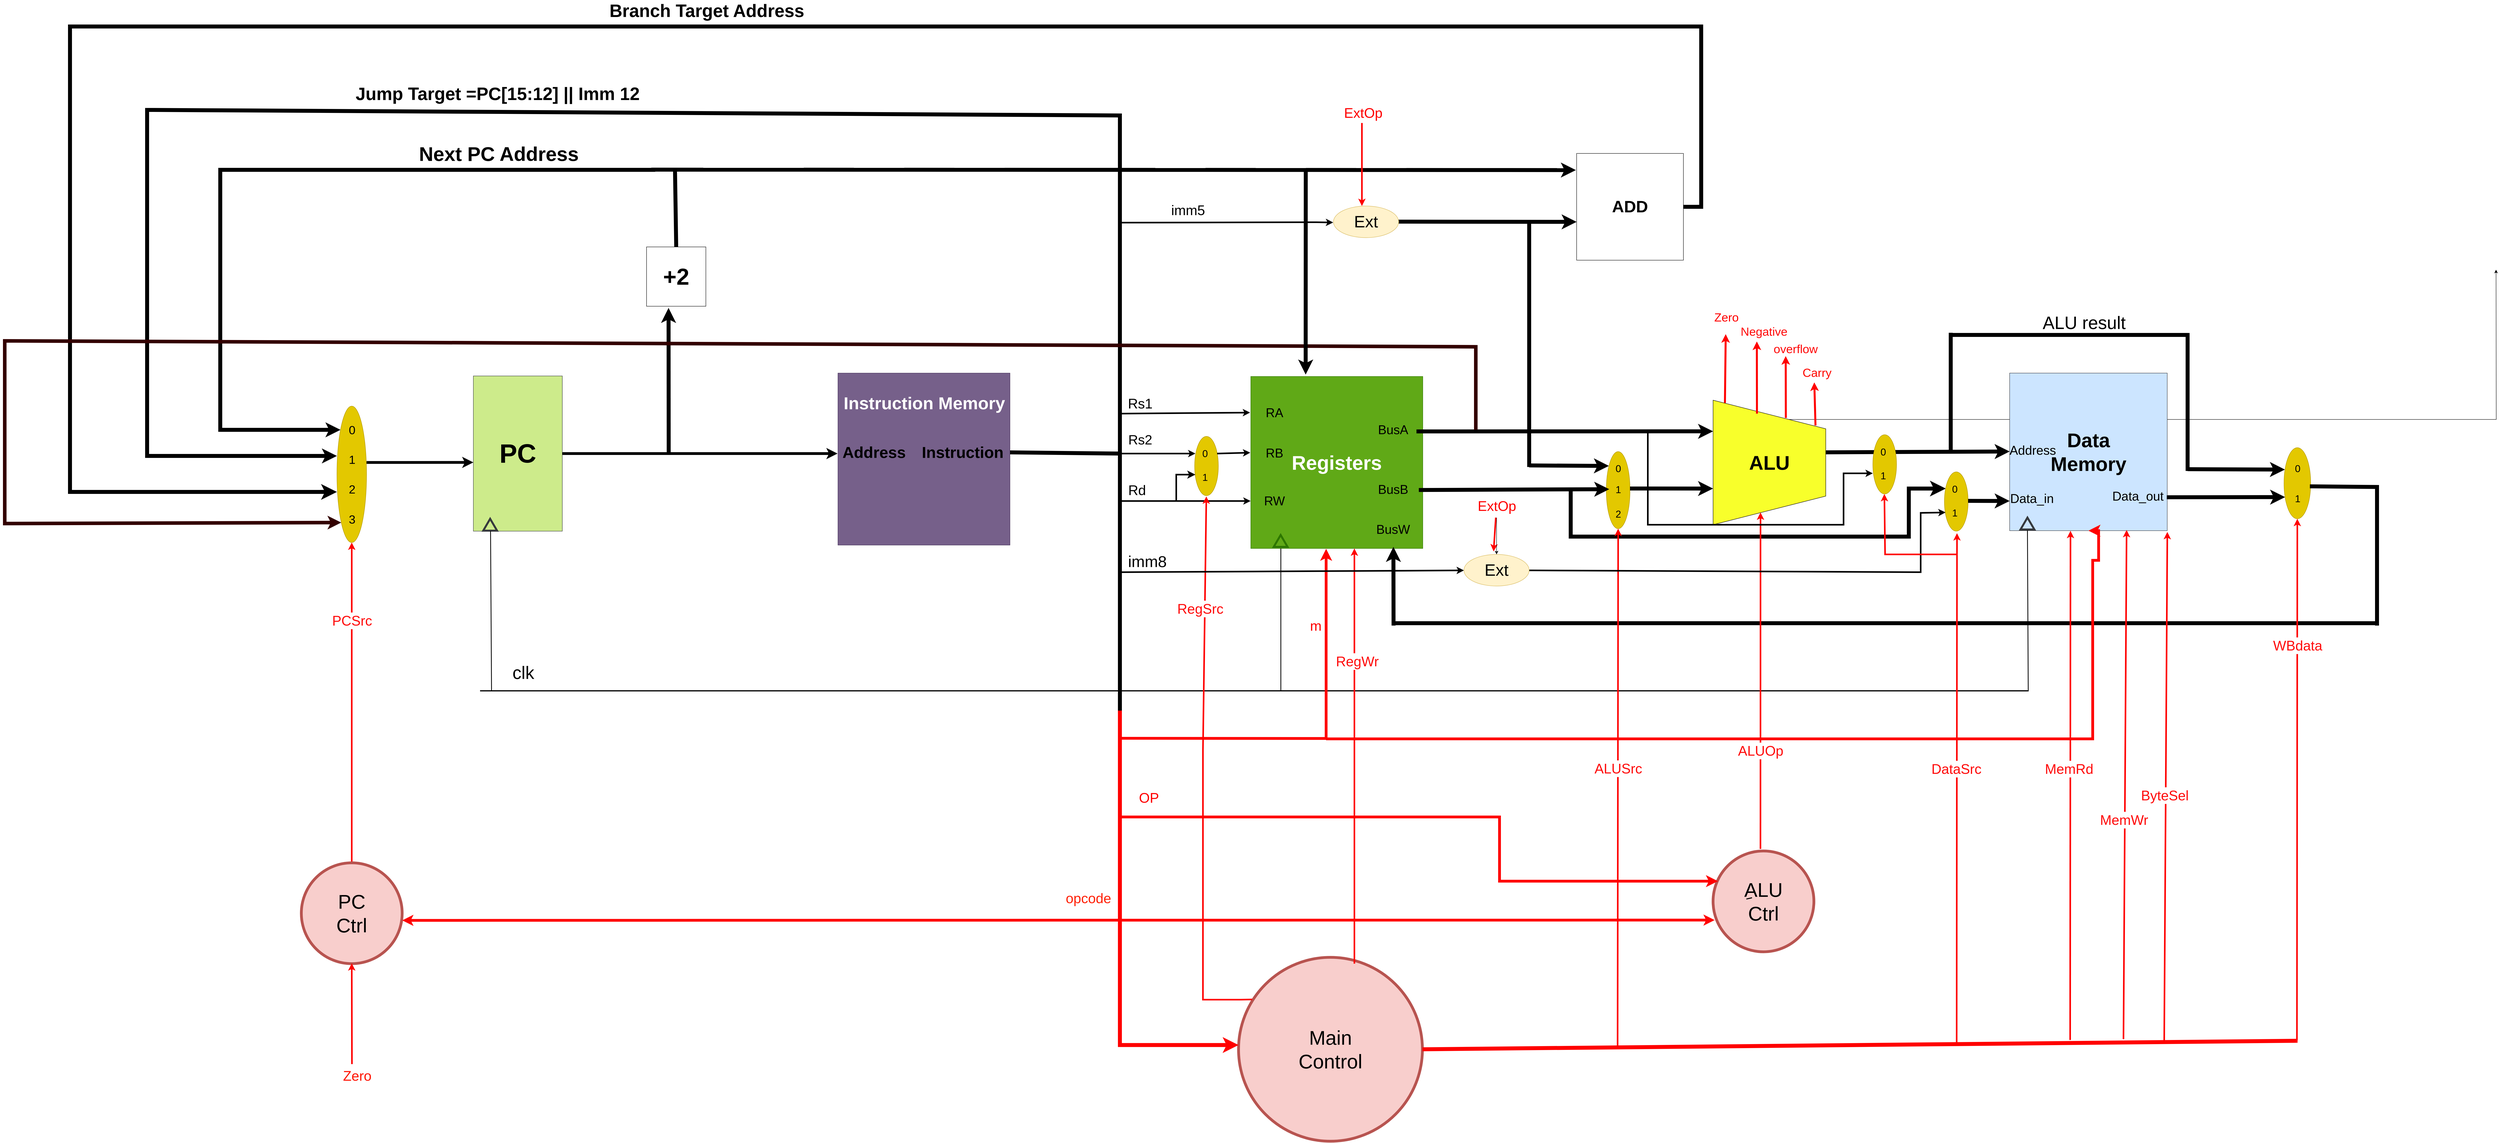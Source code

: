 <mxfile version="24.2.5" type="device">
  <diagram name="Page-1" id="dISGizW1WpHT7GVOEg3l">
    <mxGraphModel dx="7750" dy="2070" grid="1" gridSize="15" guides="1" tooltips="1" connect="1" arrows="1" fold="1" page="1" pageScale="1" pageWidth="850" pageHeight="1100" math="0" shadow="0">
      <root>
        <mxCell id="0" />
        <mxCell id="1" parent="0" />
        <mxCell id="nJdUsmHLHT1U4WWe08nF-2" style="edgeStyle=orthogonalEdgeStyle;rounded=0;orthogonalLoop=1;jettySize=auto;html=1;exitX=0;exitY=0.25;exitDx=0;exitDy=0;" parent="1" source="19Ce7UIDu2drrkDC618h-6" edge="1">
          <mxGeometry relative="1" as="geometry">
            <mxPoint x="2520" y="855" as="targetPoint" />
          </mxGeometry>
        </mxCell>
        <mxCell id="19Ce7UIDu2drrkDC618h-6" value="&lt;b&gt;&lt;font style=&quot;font-size: 50px;&quot;&gt;ALU&lt;/font&gt;&lt;/b&gt;" style="verticalLabelPosition=middle;verticalAlign=middle;html=1;shape=trapezoid;perimeter=trapezoidPerimeter;whiteSpace=wrap;size=0.23;arcSize=10;flipV=1;labelPosition=center;align=center;direction=south;fillColor=#F8FF2B;" parent="1" vertex="1">
          <mxGeometry x="540" y="1185" width="285" height="315" as="geometry" />
        </mxCell>
        <mxCell id="19Ce7UIDu2drrkDC618h-9" value="&lt;font style=&quot;font-size: 50px;&quot;&gt;&lt;b&gt;Data&lt;br&gt;Memory&lt;/b&gt;&lt;br&gt;&lt;/font&gt;" style="whiteSpace=wrap;html=1;aspect=fixed;fillColor=#cce5ff;strokeColor=#36393d;" parent="1" vertex="1">
          <mxGeometry x="1290" y="1116.5" width="398.5" height="398.5" as="geometry" />
        </mxCell>
        <mxCell id="19Ce7UIDu2drrkDC618h-11" value="&lt;b style=&quot;&quot;&gt;&lt;font style=&quot;font-size: 50px;&quot;&gt;Registers&lt;/font&gt;&lt;br&gt;&lt;/b&gt;" style="whiteSpace=wrap;html=1;aspect=fixed;fillColor=#60a917;fontColor=#ffffff;strokeColor=#2D7600;" parent="1" vertex="1">
          <mxGeometry x="-629" y="1125" width="435" height="435" as="geometry" />
        </mxCell>
        <mxCell id="19Ce7UIDu2drrkDC618h-12" value="" style="endArrow=classic;html=1;rounded=0;strokeWidth=4;entryX=-0.004;entryY=0.21;entryDx=0;entryDy=0;entryPerimeter=0;" parent="1" target="19Ce7UIDu2drrkDC618h-11" edge="1">
          <mxGeometry width="50" height="50" relative="1" as="geometry">
            <mxPoint x="-958" y="1219" as="sourcePoint" />
            <mxPoint x="-480" y="1219" as="targetPoint" />
            <Array as="points" />
          </mxGeometry>
        </mxCell>
        <mxCell id="19Ce7UIDu2drrkDC618h-13" value="" style="endArrow=classic;html=1;rounded=0;strokeWidth=4;" parent="1" edge="1">
          <mxGeometry width="50" height="50" relative="1" as="geometry">
            <mxPoint x="-1055" y="1320" as="sourcePoint" />
            <mxPoint x="-769" y="1320" as="targetPoint" />
          </mxGeometry>
        </mxCell>
        <mxCell id="19Ce7UIDu2drrkDC618h-14" value="" style="endArrow=classic;html=1;rounded=0;strokeWidth=4;entryX=-0.001;entryY=0.724;entryDx=0;entryDy=0;entryPerimeter=0;" parent="1" target="19Ce7UIDu2drrkDC618h-11" edge="1">
          <mxGeometry width="50" height="50" relative="1" as="geometry">
            <mxPoint x="-960" y="1440" as="sourcePoint" />
            <mxPoint x="-450" y="1440" as="targetPoint" />
          </mxGeometry>
        </mxCell>
        <mxCell id="19Ce7UIDu2drrkDC618h-17" value="" style="endArrow=none;html=1;rounded=0;strokeWidth=10;" parent="1" target="19Ce7UIDu2drrkDC618h-44" edge="1">
          <mxGeometry width="50" height="50" relative="1" as="geometry">
            <mxPoint x="-957" y="1320" as="sourcePoint" />
            <mxPoint x="-1235" y="1319.645" as="targetPoint" />
          </mxGeometry>
        </mxCell>
        <mxCell id="19Ce7UIDu2drrkDC618h-20" value="" style="endArrow=none;html=1;rounded=0;strokeWidth=10;" parent="1" edge="1">
          <mxGeometry width="50" height="50" relative="1" as="geometry">
            <mxPoint x="-960" y="1972" as="sourcePoint" />
            <mxPoint x="-960" y="460" as="targetPoint" />
          </mxGeometry>
        </mxCell>
        <mxCell id="19Ce7UIDu2drrkDC618h-21" value="" style="endArrow=classic;html=1;rounded=0;exitX=0.559;exitY=0;exitDx=0;exitDy=0;exitPerimeter=0;entryX=0;entryY=0.515;entryDx=0;entryDy=0;entryPerimeter=0;strokeWidth=10;" parent="1" edge="1">
          <mxGeometry width="50" height="50" relative="1" as="geometry">
            <mxPoint x="825" y="1316.915" as="sourcePoint" />
            <mxPoint x="1290" y="1314.727" as="targetPoint" />
          </mxGeometry>
        </mxCell>
        <mxCell id="19Ce7UIDu2drrkDC618h-23" value="&lt;font style=&quot;font-size: 35px;&quot;&gt;Rs1&lt;/font&gt;" style="text;html=1;align=center;verticalAlign=middle;resizable=0;points=[];autosize=1;strokeColor=none;fillColor=none;" parent="1" vertex="1">
          <mxGeometry x="-954.5" y="1162.5" width="90" height="60" as="geometry" />
        </mxCell>
        <mxCell id="19Ce7UIDu2drrkDC618h-24" value="&lt;font style=&quot;font-size: 34px;&quot;&gt;Rs2&lt;/font&gt;" style="text;html=1;align=center;verticalAlign=middle;resizable=0;points=[];autosize=1;strokeColor=none;fillColor=none;" parent="1" vertex="1">
          <mxGeometry x="-954.5" y="1255" width="90" height="60" as="geometry" />
        </mxCell>
        <mxCell id="19Ce7UIDu2drrkDC618h-26" value="&lt;font style=&quot;font-size: 35px;&quot;&gt;Rd&lt;/font&gt;" style="text;html=1;align=center;verticalAlign=middle;resizable=0;points=[];autosize=1;strokeColor=none;fillColor=none;" parent="1" vertex="1">
          <mxGeometry x="-954.5" y="1382" width="75" height="60" as="geometry" />
        </mxCell>
        <mxCell id="19Ce7UIDu2drrkDC618h-27" value="&lt;font style=&quot;font-size: 32px;&quot;&gt;RA&lt;/font&gt;" style="text;html=1;strokeColor=none;fillColor=none;align=center;verticalAlign=middle;whiteSpace=wrap;rounded=0;" parent="1" vertex="1">
          <mxGeometry x="-599" y="1202" width="60" height="30" as="geometry" />
        </mxCell>
        <mxCell id="19Ce7UIDu2drrkDC618h-28" value="&lt;font style=&quot;font-size: 32px;&quot;&gt;RB&lt;/font&gt;" style="text;html=1;strokeColor=none;fillColor=none;align=center;verticalAlign=middle;whiteSpace=wrap;rounded=0;" parent="1" vertex="1">
          <mxGeometry x="-599" y="1304.25" width="60" height="30" as="geometry" />
        </mxCell>
        <mxCell id="19Ce7UIDu2drrkDC618h-29" value="&lt;font style=&quot;font-size: 32px;&quot;&gt;RW&lt;/font&gt;" style="text;html=1;strokeColor=none;fillColor=none;align=center;verticalAlign=middle;whiteSpace=wrap;rounded=0;" parent="1" vertex="1">
          <mxGeometry x="-599" y="1425" width="60" height="30" as="geometry" />
        </mxCell>
        <mxCell id="19Ce7UIDu2drrkDC618h-32" value="&lt;font style=&quot;font-size: 32px;&quot;&gt;BusA&lt;/font&gt;" style="text;html=1;strokeColor=none;fillColor=none;align=center;verticalAlign=middle;whiteSpace=wrap;rounded=0;" parent="1" vertex="1">
          <mxGeometry x="-299" y="1245" width="60" height="30" as="geometry" />
        </mxCell>
        <mxCell id="19Ce7UIDu2drrkDC618h-33" value="&lt;font style=&quot;font-size: 32px;&quot;&gt;BusB&lt;/font&gt;" style="text;html=1;strokeColor=none;fillColor=none;align=center;verticalAlign=middle;whiteSpace=wrap;rounded=0;" parent="1" vertex="1">
          <mxGeometry x="-299" y="1395.5" width="60" height="30" as="geometry" />
        </mxCell>
        <mxCell id="19Ce7UIDu2drrkDC618h-34" value="&lt;font style=&quot;font-size: 32px;&quot;&gt;BusW&lt;/font&gt;" style="text;html=1;strokeColor=none;fillColor=none;align=center;verticalAlign=middle;whiteSpace=wrap;rounded=0;" parent="1" vertex="1">
          <mxGeometry x="-299" y="1500" width="60" height="24.5" as="geometry" />
        </mxCell>
        <mxCell id="19Ce7UIDu2drrkDC618h-37" value="" style="whiteSpace=wrap;html=1;aspect=fixed;fillColor=#76608a;fontColor=#ffffff;strokeColor=#432D57;" parent="1" vertex="1">
          <mxGeometry x="-1673" y="1116.5" width="435" height="435" as="geometry" />
        </mxCell>
        <mxCell id="19Ce7UIDu2drrkDC618h-39" value="&lt;font size=&quot;1&quot; style=&quot;&quot;&gt;&lt;b style=&quot;font-size: 40px;&quot;&gt;Address&lt;/b&gt;&lt;/font&gt;" style="text;html=1;align=center;verticalAlign=middle;resizable=0;points=[];autosize=1;strokeColor=none;fillColor=none;" parent="1" vertex="1">
          <mxGeometry x="-1680" y="1285.75" width="195" height="60" as="geometry" />
        </mxCell>
        <mxCell id="19Ce7UIDu2drrkDC618h-43" value="&lt;font size=&quot;1&quot; color=&quot;#ffffff&quot; style=&quot;&quot;&gt;&lt;b style=&quot;font-size: 44px;&quot;&gt;Instruction Memory&lt;/b&gt;&lt;/font&gt;" style="text;html=1;align=center;verticalAlign=middle;resizable=0;points=[];autosize=1;strokeColor=none;fillColor=none;" parent="1" vertex="1">
          <mxGeometry x="-1673" y="1155" width="435" height="75" as="geometry" />
        </mxCell>
        <mxCell id="19Ce7UIDu2drrkDC618h-44" value="&lt;font size=&quot;1&quot; style=&quot;&quot;&gt;&lt;b style=&quot;font-size: 40px;&quot;&gt;Instruction&lt;/b&gt;&lt;/font&gt;" style="text;html=1;align=center;verticalAlign=middle;resizable=0;points=[];autosize=1;strokeColor=none;fillColor=none;" parent="1" vertex="1">
          <mxGeometry x="-1478" y="1285.75" width="240" height="60" as="geometry" />
        </mxCell>
        <mxCell id="19Ce7UIDu2drrkDC618h-46" value="&lt;font style=&quot;font-size: 32px;&quot;&gt;Address&lt;/font&gt;" style="text;html=1;align=center;verticalAlign=middle;resizable=0;points=[];autosize=1;strokeColor=none;fillColor=none;" parent="1" vertex="1">
          <mxGeometry x="1273" y="1281.5" width="150" height="60" as="geometry" />
        </mxCell>
        <mxCell id="19Ce7UIDu2drrkDC618h-47" value="&lt;font style=&quot;font-size: 32px;&quot;&gt;Data_in&lt;/font&gt;" style="text;html=1;align=center;verticalAlign=middle;resizable=0;points=[];autosize=1;strokeColor=none;fillColor=none;" parent="1" vertex="1">
          <mxGeometry x="1278" y="1403.5" width="135" height="60" as="geometry" />
        </mxCell>
        <mxCell id="19Ce7UIDu2drrkDC618h-49" value="&lt;font style=&quot;font-size: 32px;&quot;&gt;Data_out&lt;/font&gt;" style="text;html=1;align=center;verticalAlign=middle;resizable=0;points=[];autosize=1;strokeColor=none;fillColor=none;" parent="1" vertex="1">
          <mxGeometry x="1531" y="1397.5" width="165" height="60" as="geometry" />
        </mxCell>
        <mxCell id="19Ce7UIDu2drrkDC618h-50" value="" style="endArrow=classic;html=1;rounded=0;strokeWidth=10;exitX=0.997;exitY=0.788;exitDx=0;exitDy=0;exitPerimeter=0;entryX=0.695;entryY=0.957;entryDx=0;entryDy=0;entryPerimeter=0;" parent="1" source="19Ce7UIDu2drrkDC618h-9" target="19Ce7UIDu2drrkDC618h-55" edge="1">
          <mxGeometry width="50" height="50" relative="1" as="geometry">
            <mxPoint x="1695" y="1440" as="sourcePoint" />
            <mxPoint x="1980" y="1425" as="targetPoint" />
          </mxGeometry>
        </mxCell>
        <mxCell id="19Ce7UIDu2drrkDC618h-55" value="" style="ellipse;whiteSpace=wrap;html=1;direction=south;fillColor=#e3c800;fontColor=#000000;strokeColor=#B09500;" parent="1" vertex="1">
          <mxGeometry x="1983.75" y="1305" width="67.5" height="180" as="geometry" />
        </mxCell>
        <mxCell id="19Ce7UIDu2drrkDC618h-57" value="&lt;font style=&quot;font-size: 25px;&quot;&gt;0&lt;/font&gt;" style="text;html=1;align=center;verticalAlign=middle;resizable=0;points=[];autosize=1;strokeColor=none;fillColor=none;" parent="1" vertex="1">
          <mxGeometry x="1995" y="1334.25" width="45" height="45" as="geometry" />
        </mxCell>
        <mxCell id="19Ce7UIDu2drrkDC618h-59" value="&lt;font style=&quot;font-size: 25px;&quot;&gt;1&lt;/font&gt;" style="text;html=1;align=center;verticalAlign=middle;resizable=0;points=[];autosize=1;strokeColor=none;fillColor=none;" parent="1" vertex="1">
          <mxGeometry x="1995" y="1410" width="45" height="45" as="geometry" />
        </mxCell>
        <mxCell id="19Ce7UIDu2drrkDC618h-60" value="" style="endArrow=classic;html=1;rounded=0;strokeWidth=10;entryX=0.308;entryY=0.965;entryDx=0;entryDy=0;entryPerimeter=0;" parent="1" target="19Ce7UIDu2drrkDC618h-55" edge="1">
          <mxGeometry width="50" height="50" relative="1" as="geometry">
            <mxPoint x="1740" y="1359.5" as="sourcePoint" />
            <mxPoint x="1980" y="1360" as="targetPoint" />
          </mxGeometry>
        </mxCell>
        <mxCell id="19Ce7UIDu2drrkDC618h-61" value="" style="endArrow=none;html=1;rounded=0;strokeWidth=10;" parent="1" edge="1">
          <mxGeometry width="50" height="50" relative="1" as="geometry">
            <mxPoint x="1740" y="1364" as="sourcePoint" />
            <mxPoint x="1740" y="1024" as="targetPoint" />
          </mxGeometry>
        </mxCell>
        <mxCell id="19Ce7UIDu2drrkDC618h-62" value="" style="endArrow=none;html=1;rounded=0;strokeWidth=10;" parent="1" edge="1">
          <mxGeometry width="50" height="50" relative="1" as="geometry">
            <mxPoint x="1145" y="1020" as="sourcePoint" />
            <mxPoint x="1745" y="1020" as="targetPoint" />
          </mxGeometry>
        </mxCell>
        <mxCell id="19Ce7UIDu2drrkDC618h-63" value="" style="endArrow=none;html=1;rounded=0;strokeWidth=10;" parent="1" edge="1">
          <mxGeometry width="50" height="50" relative="1" as="geometry">
            <mxPoint x="1141" y="1320" as="sourcePoint" />
            <mxPoint x="1141" y="1014.5" as="targetPoint" />
          </mxGeometry>
        </mxCell>
        <mxCell id="19Ce7UIDu2drrkDC618h-65" value="" style="triangle;whiteSpace=wrap;html=1;direction=north;fillColor=#cce5ff;strokeColor=#36393d;strokeWidth=5;" parent="1" vertex="1">
          <mxGeometry x="1317.5" y="1482" width="35" height="30" as="geometry" />
        </mxCell>
        <mxCell id="19Ce7UIDu2drrkDC618h-66" value="" style="endArrow=classic;html=1;rounded=0;strokeWidth=10;entryX=0.25;entryY=1;entryDx=0;entryDy=0;" parent="1" target="19Ce7UIDu2drrkDC618h-6" edge="1">
          <mxGeometry width="50" height="50" relative="1" as="geometry">
            <mxPoint x="-210" y="1264" as="sourcePoint" />
            <mxPoint x="443" y="1255" as="targetPoint" />
          </mxGeometry>
        </mxCell>
        <mxCell id="19Ce7UIDu2drrkDC618h-67" value="" style="ellipse;whiteSpace=wrap;html=1;direction=south;fillColor=#e3c800;fontColor=#000000;strokeColor=#B09500;" parent="1" vertex="1">
          <mxGeometry x="270" y="1315" width="60" height="195" as="geometry" />
        </mxCell>
        <mxCell id="19Ce7UIDu2drrkDC618h-68" value="&lt;font style=&quot;font-size: 25px;&quot;&gt;0&lt;/font&gt;" style="text;html=1;align=center;verticalAlign=middle;resizable=0;points=[];autosize=1;strokeColor=none;fillColor=none;" parent="1" vertex="1">
          <mxGeometry x="277.5" y="1334.25" width="45" height="45" as="geometry" />
        </mxCell>
        <mxCell id="19Ce7UIDu2drrkDC618h-69" value="&lt;font style=&quot;font-size: 25px;&quot;&gt;1&lt;/font&gt;" style="text;html=1;align=center;verticalAlign=middle;resizable=0;points=[];autosize=1;strokeColor=none;fillColor=none;" parent="1" vertex="1">
          <mxGeometry x="277.5" y="1387.5" width="45" height="45" as="geometry" />
        </mxCell>
        <mxCell id="19Ce7UIDu2drrkDC618h-70" value="" style="endArrow=classic;html=1;rounded=0;strokeWidth=10;entryX=0.338;entryY=1;entryDx=0;entryDy=0;entryPerimeter=0;" parent="1" edge="1">
          <mxGeometry width="50" height="50" relative="1" as="geometry">
            <mxPoint x="330" y="1408.33" as="sourcePoint" />
            <mxPoint x="540" y="1408.47" as="targetPoint" />
          </mxGeometry>
        </mxCell>
        <mxCell id="19Ce7UIDu2drrkDC618h-73" value="" style="endArrow=classic;html=1;rounded=0;strokeWidth=10;exitX=1.032;exitY=0.66;exitDx=0;exitDy=0;exitPerimeter=0;" parent="1" target="19Ce7UIDu2drrkDC618h-69" edge="1">
          <mxGeometry width="50" height="50" relative="1" as="geometry">
            <mxPoint x="-204.08" y="1412.1" as="sourcePoint" />
            <mxPoint x="160" y="1409" as="targetPoint" />
          </mxGeometry>
        </mxCell>
        <mxCell id="19Ce7UIDu2drrkDC618h-74" value="" style="endArrow=classic;html=1;rounded=0;strokeWidth=10;entryX=-0.02;entryY=0.378;entryDx=0;entryDy=0;entryPerimeter=0;" parent="1" target="19Ce7UIDu2drrkDC618h-68" edge="1">
          <mxGeometry width="50" height="50" relative="1" as="geometry">
            <mxPoint x="75" y="1350" as="sourcePoint" />
            <mxPoint x="277.5" y="1357.91" as="targetPoint" />
          </mxGeometry>
        </mxCell>
        <mxCell id="19Ce7UIDu2drrkDC618h-75" value="&lt;font style=&quot;font-size: 45px;&quot;&gt;ALU result&lt;/font&gt;" style="text;html=1;align=center;verticalAlign=middle;resizable=0;points=[];autosize=1;strokeColor=none;fillColor=none;" parent="1" vertex="1">
          <mxGeometry x="1358" y="951" width="240" height="75" as="geometry" />
        </mxCell>
        <mxCell id="19Ce7UIDu2drrkDC618h-76" value="" style="endArrow=none;html=1;rounded=0;strokeWidth=10;" parent="1" edge="1">
          <mxGeometry width="50" height="50" relative="1" as="geometry">
            <mxPoint x="75" y="1354" as="sourcePoint" />
            <mxPoint x="75" y="735" as="targetPoint" />
          </mxGeometry>
        </mxCell>
        <mxCell id="19Ce7UIDu2drrkDC618h-77" value="" style="endArrow=none;html=1;rounded=0;strokeWidth=10;" parent="1" edge="1">
          <mxGeometry width="50" height="50" relative="1" as="geometry">
            <mxPoint x="-263" y="1749" as="sourcePoint" />
            <mxPoint x="2220" y="1749" as="targetPoint" />
          </mxGeometry>
        </mxCell>
        <mxCell id="19Ce7UIDu2drrkDC618h-78" value="" style="endArrow=none;html=1;rounded=0;strokeWidth=10;" parent="1" edge="1">
          <mxGeometry width="50" height="50" relative="1" as="geometry">
            <mxPoint x="2219" y="1755" as="sourcePoint" />
            <mxPoint x="2219" y="1407" as="targetPoint" />
          </mxGeometry>
        </mxCell>
        <mxCell id="19Ce7UIDu2drrkDC618h-79" value="" style="endArrow=none;html=1;rounded=0;strokeWidth=10;exitX=0.544;exitY=0.03;exitDx=0;exitDy=0;exitPerimeter=0;" parent="1" source="19Ce7UIDu2drrkDC618h-55" edge="1">
          <mxGeometry width="50" height="50" relative="1" as="geometry">
            <mxPoint x="2055.25" y="1404.85" as="sourcePoint" />
            <mxPoint x="2224" y="1404.5" as="targetPoint" />
          </mxGeometry>
        </mxCell>
        <mxCell id="19Ce7UIDu2drrkDC618h-84" value="" style="endArrow=classic;html=1;rounded=0;strokeWidth=10;" parent="1" edge="1">
          <mxGeometry width="50" height="50" relative="1" as="geometry">
            <mxPoint x="-268" y="1755" as="sourcePoint" />
            <mxPoint x="-268.34" y="1556" as="targetPoint" />
          </mxGeometry>
        </mxCell>
        <mxCell id="19Ce7UIDu2drrkDC618h-95" value="&lt;font style=&quot;font-size: 25px;&quot;&gt;2&lt;/font&gt;" style="text;html=1;align=center;verticalAlign=middle;resizable=0;points=[];autosize=1;strokeColor=none;fillColor=none;" parent="1" vertex="1">
          <mxGeometry x="277.5" y="1449.5" width="45" height="45" as="geometry" />
        </mxCell>
        <mxCell id="19Ce7UIDu2drrkDC618h-102" value="" style="endArrow=classic;html=1;rounded=0;exitX=1;exitY=0.5;exitDx=0;exitDy=0;strokeWidth=10;entryX=0;entryY=0.641;entryDx=0;entryDy=0;entryPerimeter=0;" parent="1" target="19Ce7UIDu2drrkDC618h-113" edge="1">
          <mxGeometry width="50" height="50" relative="1" as="geometry">
            <mxPoint x="-278.0" y="733.5" as="sourcePoint" />
            <mxPoint x="285" y="734" as="targetPoint" />
          </mxGeometry>
        </mxCell>
        <mxCell id="19Ce7UIDu2drrkDC618h-103" value="" style="endArrow=classic;html=1;rounded=0;strokeWidth=4;entryX=-0.004;entryY=0.521;entryDx=0;entryDy=0;entryPerimeter=0;" parent="1" target="19Ce7UIDu2drrkDC618h-108" edge="1">
          <mxGeometry width="50" height="50" relative="1" as="geometry">
            <mxPoint x="-960" y="736" as="sourcePoint" />
            <mxPoint x="-405" y="735" as="targetPoint" />
            <Array as="points">
              <mxPoint x="-463" y="735" />
            </Array>
          </mxGeometry>
        </mxCell>
        <mxCell id="19Ce7UIDu2drrkDC618h-108" value="&lt;font style=&quot;font-size: 42px;&quot;&gt;Ext&lt;/font&gt;" style="ellipse;whiteSpace=wrap;html=1;fillColor=#fff2cc;strokeColor=#d6b656;" parent="1" vertex="1">
          <mxGeometry x="-420" y="694" width="165" height="80" as="geometry" />
        </mxCell>
        <mxCell id="19Ce7UIDu2drrkDC618h-111" value="&lt;font style=&quot;font-size: 35px;&quot;&gt;imm5&lt;/font&gt;" style="text;html=1;align=center;verticalAlign=middle;resizable=0;points=[];autosize=1;strokeColor=none;fillColor=none;" parent="1" vertex="1">
          <mxGeometry x="-848.5" y="674" width="120" height="60" as="geometry" />
        </mxCell>
        <mxCell id="19Ce7UIDu2drrkDC618h-113" value="&lt;b style=&quot;&quot;&gt;&lt;font style=&quot;font-size: 42px;&quot;&gt;ADD&lt;/font&gt;&lt;br&gt;&lt;/b&gt;" style="whiteSpace=wrap;html=1;aspect=fixed;" parent="1" vertex="1">
          <mxGeometry x="195" y="561" width="270" height="270" as="geometry" />
        </mxCell>
        <mxCell id="19Ce7UIDu2drrkDC618h-125" value="&lt;font size=&quot;1&quot; style=&quot;&quot;&gt;&lt;b style=&quot;font-size: 67px;&quot;&gt;PC&lt;/b&gt;&lt;/font&gt;" style="rounded=0;whiteSpace=wrap;html=1;fillColor=#cdeb8b;strokeColor=#36393d;" parent="1" vertex="1">
          <mxGeometry x="-2595" y="1123.75" width="225" height="392.5" as="geometry" />
        </mxCell>
        <mxCell id="19Ce7UIDu2drrkDC618h-128" value="" style="endArrow=classic;html=1;rounded=0;strokeWidth=7;" parent="1" edge="1">
          <mxGeometry width="50" height="50" relative="1" as="geometry">
            <mxPoint x="-2370" y="1320" as="sourcePoint" />
            <mxPoint x="-1674" y="1320" as="targetPoint" />
          </mxGeometry>
        </mxCell>
        <mxCell id="19Ce7UIDu2drrkDC618h-130" value="&lt;b style=&quot;&quot;&gt;&lt;font style=&quot;font-size: 58px;&quot;&gt;+2&lt;/font&gt;&lt;br&gt;&lt;/b&gt;" style="whiteSpace=wrap;html=1;aspect=fixed;" parent="1" vertex="1">
          <mxGeometry x="-2157" y="797.44" width="150" height="150" as="geometry" />
        </mxCell>
        <mxCell id="19Ce7UIDu2drrkDC618h-131" value="" style="endArrow=classic;html=1;rounded=0;strokeWidth=10;entryX=0.371;entryY=1.028;entryDx=0;entryDy=0;entryPerimeter=0;" parent="1" target="19Ce7UIDu2drrkDC618h-130" edge="1">
          <mxGeometry width="50" height="50" relative="1" as="geometry">
            <mxPoint x="-2101" y="1320" as="sourcePoint" />
            <mxPoint x="-2101" y="1080" as="targetPoint" />
          </mxGeometry>
        </mxCell>
        <mxCell id="19Ce7UIDu2drrkDC618h-132" value="" style="ellipse;whiteSpace=wrap;html=1;direction=south;fillColor=#e3c800;fontColor=#000000;strokeColor=#B09500;" parent="1" vertex="1">
          <mxGeometry x="-2940" y="1200" width="75" height="345" as="geometry" />
        </mxCell>
        <mxCell id="19Ce7UIDu2drrkDC618h-133" value="&lt;font style=&quot;font-size: 30px;&quot;&gt;0&lt;/font&gt;" style="text;html=1;align=center;verticalAlign=middle;resizable=0;points=[];autosize=1;strokeColor=none;fillColor=none;" parent="1" vertex="1">
          <mxGeometry x="-2925" y="1237.5" width="45" height="45" as="geometry" />
        </mxCell>
        <mxCell id="19Ce7UIDu2drrkDC618h-134" value="&lt;font style=&quot;font-size: 30px;&quot;&gt;1&lt;/font&gt;" style="text;html=1;align=center;verticalAlign=middle;resizable=0;points=[];autosize=1;strokeColor=none;fillColor=none;" parent="1" vertex="1">
          <mxGeometry x="-2925" y="1312.5" width="45" height="45" as="geometry" />
        </mxCell>
        <mxCell id="19Ce7UIDu2drrkDC618h-135" value="&lt;font style=&quot;font-size: 30px;&quot;&gt;2&lt;/font&gt;" style="text;html=1;align=center;verticalAlign=middle;resizable=0;points=[];autosize=1;strokeColor=none;fillColor=none;" parent="1" vertex="1">
          <mxGeometry x="-2925" y="1387.5" width="45" height="45" as="geometry" />
        </mxCell>
        <mxCell id="19Ce7UIDu2drrkDC618h-136" value="" style="endArrow=classic;html=1;rounded=0;strokeWidth=7;entryX=0;entryY=0.557;entryDx=0;entryDy=0;entryPerimeter=0;" parent="1" target="19Ce7UIDu2drrkDC618h-125" edge="1">
          <mxGeometry width="50" height="50" relative="1" as="geometry">
            <mxPoint x="-2865" y="1342.5" as="sourcePoint" />
            <mxPoint x="-2610" y="1342.5" as="targetPoint" />
          </mxGeometry>
        </mxCell>
        <mxCell id="19Ce7UIDu2drrkDC618h-154" style="edgeStyle=orthogonalEdgeStyle;rounded=0;orthogonalLoop=1;jettySize=auto;html=1;exitX=0;exitY=1;exitDx=0;exitDy=0;strokeWidth=10;" parent="1" source="19Ce7UIDu2drrkDC618h-140" target="19Ce7UIDu2drrkDC618h-132" edge="1">
          <mxGeometry relative="1" as="geometry">
            <mxPoint x="-3000" y="1260" as="targetPoint" />
            <Array as="points">
              <mxPoint x="-3235" y="1260" />
            </Array>
          </mxGeometry>
        </mxCell>
        <mxCell id="19Ce7UIDu2drrkDC618h-140" value="" style="shape=partialRectangle;whiteSpace=wrap;html=1;bottom=0;right=0;fillColor=none;strokeWidth=10;" parent="1" vertex="1">
          <mxGeometry x="-3235" y="602.5" width="1095" height="300" as="geometry" />
        </mxCell>
        <mxCell id="19Ce7UIDu2drrkDC618h-143" value="" style="endArrow=none;html=1;rounded=0;strokeWidth=10;exitX=0.5;exitY=0;exitDx=0;exitDy=0;" parent="1" source="19Ce7UIDu2drrkDC618h-130" edge="1">
          <mxGeometry width="50" height="50" relative="1" as="geometry">
            <mxPoint x="-2100" y="786" as="sourcePoint" />
            <mxPoint x="-2085" y="606" as="targetPoint" />
          </mxGeometry>
        </mxCell>
        <mxCell id="19Ce7UIDu2drrkDC618h-144" value="" style="shape=partialRectangle;whiteSpace=wrap;html=1;bottom=0;right=0;fillColor=none;strokeWidth=10;" parent="1" vertex="1">
          <mxGeometry x="-3615" y="240" width="4125" height="248" as="geometry" />
        </mxCell>
        <mxCell id="19Ce7UIDu2drrkDC618h-146" value="" style="edgeStyle=elbowEdgeStyle;elbow=horizontal;endArrow=classic;html=1;curved=0;rounded=0;endSize=8;startSize=8;exitX=0;exitY=1;exitDx=0;exitDy=0;strokeWidth=10;" parent="1" edge="1">
          <mxGeometry width="50" height="50" relative="1" as="geometry">
            <mxPoint x="-3615" y="418.0" as="sourcePoint" />
            <mxPoint x="-2940" y="1417" as="targetPoint" />
            <Array as="points">
              <mxPoint x="-3615" y="922" />
            </Array>
          </mxGeometry>
        </mxCell>
        <mxCell id="19Ce7UIDu2drrkDC618h-148" value="" style="endArrow=none;html=1;rounded=0;entryX=1;entryY=0;entryDx=0;entryDy=0;strokeWidth=10;" parent="1" edge="1">
          <mxGeometry width="50" height="50" relative="1" as="geometry">
            <mxPoint x="510" y="692" as="sourcePoint" />
            <mxPoint x="510" y="244" as="targetPoint" />
          </mxGeometry>
        </mxCell>
        <mxCell id="19Ce7UIDu2drrkDC618h-150" value="" style="endArrow=classic;html=1;rounded=0;strokeWidth=10;exitX=1;exitY=0;exitDx=0;exitDy=0;entryX=-0.007;entryY=0.156;entryDx=0;entryDy=0;entryPerimeter=0;" parent="1" target="19Ce7UIDu2drrkDC618h-113" edge="1">
          <mxGeometry width="50" height="50" relative="1" as="geometry">
            <mxPoint x="-2145" y="602" as="sourcePoint" />
            <mxPoint x="195" y="615" as="targetPoint" />
          </mxGeometry>
        </mxCell>
        <mxCell id="19Ce7UIDu2drrkDC618h-155" value="" style="endArrow=none;html=1;rounded=0;exitX=1;exitY=0.5;exitDx=0;exitDy=0;strokeWidth=10;" parent="1" source="19Ce7UIDu2drrkDC618h-113" edge="1">
          <mxGeometry width="50" height="50" relative="1" as="geometry">
            <mxPoint x="470" y="696" as="sourcePoint" />
            <mxPoint x="515" y="696" as="targetPoint" />
          </mxGeometry>
        </mxCell>
        <mxCell id="19Ce7UIDu2drrkDC618h-156" value="&lt;font style=&quot;font-size: 50px;&quot;&gt;Next PC Address&lt;/font&gt;" style="text;strokeColor=none;fillColor=none;html=1;fontSize=24;fontStyle=1;verticalAlign=middle;align=center;" parent="1" vertex="1">
          <mxGeometry x="-2584" y="539" width="105" height="45" as="geometry" />
        </mxCell>
        <mxCell id="19Ce7UIDu2drrkDC618h-160" value="" style="endArrow=none;html=1;rounded=0;strokeWidth=10;" parent="1" edge="1">
          <mxGeometry width="50" height="50" relative="1" as="geometry">
            <mxPoint x="-3405" y="451" as="sourcePoint" />
            <mxPoint x="-960" y="465" as="targetPoint" />
          </mxGeometry>
        </mxCell>
        <mxCell id="19Ce7UIDu2drrkDC618h-161" style="edgeStyle=orthogonalEdgeStyle;rounded=0;orthogonalLoop=1;jettySize=auto;html=1;strokeWidth=10;entryX=0.5;entryY=1;entryDx=0;entryDy=0;strokeColor=#000000;" parent="1" edge="1">
          <mxGeometry relative="1" as="geometry">
            <mxPoint x="-3405" y="451" as="sourcePoint" />
            <mxPoint x="-2940.0" y="1326" as="targetPoint" />
            <Array as="points">
              <mxPoint x="-3420" y="451" />
              <mxPoint x="-3420" y="1326" />
            </Array>
          </mxGeometry>
        </mxCell>
        <mxCell id="19Ce7UIDu2drrkDC618h-163" value="&lt;font style=&quot;font-size: 45px;&quot;&gt;Jump Target =PC[15:12] || Imm 12&lt;/font&gt;" style="text;strokeColor=none;fillColor=none;html=1;fontSize=24;fontStyle=1;verticalAlign=middle;align=center;" parent="1" vertex="1">
          <mxGeometry x="-2584" y="390" width="100" height="40" as="geometry" />
        </mxCell>
        <mxCell id="19Ce7UIDu2drrkDC618h-165" value="" style="edgeStyle=elbowEdgeStyle;elbow=horizontal;endArrow=classic;html=1;curved=0;rounded=0;endSize=8;startSize=8;strokeWidth=10;" parent="1" target="lKXgJurtdIhqgQwa-Es6-2" edge="1">
          <mxGeometry width="50" height="50" relative="1" as="geometry">
            <mxPoint x="180" y="1530" as="sourcePoint" />
            <mxPoint x="1095" y="1433" as="targetPoint" />
            <Array as="points">
              <mxPoint x="1035" y="1470" />
            </Array>
          </mxGeometry>
        </mxCell>
        <mxCell id="19Ce7UIDu2drrkDC618h-167" value="" style="endArrow=none;html=1;rounded=0;strokeWidth=10;" parent="1" edge="1">
          <mxGeometry width="50" height="50" relative="1" as="geometry">
            <mxPoint x="180" y="1535" as="sourcePoint" />
            <mxPoint x="180" y="1415" as="targetPoint" />
          </mxGeometry>
        </mxCell>
        <mxCell id="19Ce7UIDu2drrkDC618h-168" value="&lt;font style=&quot;font-size: 45px;&quot;&gt;Branch Target Address&lt;/font&gt;" style="text;strokeColor=none;fillColor=none;html=1;fontSize=24;fontStyle=1;verticalAlign=middle;align=center;" parent="1" vertex="1">
          <mxGeometry x="-2055" y="180" width="100" height="40" as="geometry" />
        </mxCell>
        <mxCell id="y26U6vpPyubgtOYYSPC3-1" value="" style="endArrow=classic;html=1;rounded=0;strokeWidth=5;strokeColor=#ff0000;" parent="1" edge="1">
          <mxGeometry width="50" height="50" relative="1" as="geometry">
            <mxPoint x="570" y="1192" as="sourcePoint" />
            <mxPoint x="572" y="1018" as="targetPoint" />
          </mxGeometry>
        </mxCell>
        <mxCell id="y26U6vpPyubgtOYYSPC3-2" value="" style="endArrow=classic;html=1;rounded=0;strokeWidth=5;strokeColor=#ff0000;" parent="1" edge="1">
          <mxGeometry width="50" height="50" relative="1" as="geometry">
            <mxPoint x="651" y="1219" as="sourcePoint" />
            <mxPoint x="650.71" y="1036.5" as="targetPoint" />
          </mxGeometry>
        </mxCell>
        <mxCell id="y26U6vpPyubgtOYYSPC3-3" value="" style="endArrow=classic;html=1;rounded=0;strokeWidth=5;strokeColor=#ff0000;" parent="1" edge="1">
          <mxGeometry width="50" height="50" relative="1" as="geometry">
            <mxPoint x="799" y="1249" as="sourcePoint" />
            <mxPoint x="796" y="1140" as="targetPoint" />
          </mxGeometry>
        </mxCell>
        <mxCell id="y26U6vpPyubgtOYYSPC3-4" value="&lt;font color=&quot;#ff0000&quot; style=&quot;font-size: 30px;&quot;&gt;Zero&lt;/font&gt;" style="text;html=1;strokeColor=none;fillColor=none;align=center;verticalAlign=middle;whiteSpace=wrap;rounded=0;" parent="1" vertex="1">
          <mxGeometry x="544" y="960" width="60" height="30" as="geometry" />
        </mxCell>
        <mxCell id="y26U6vpPyubgtOYYSPC3-5" value="&lt;font color=&quot;#ff0a0a&quot; style=&quot;font-size: 30px;&quot;&gt;Negative&lt;/font&gt;" style="text;html=1;strokeColor=none;fillColor=none;align=center;verticalAlign=middle;whiteSpace=wrap;rounded=0;" parent="1" vertex="1">
          <mxGeometry x="638.5" y="996" width="60" height="30" as="geometry" />
        </mxCell>
        <mxCell id="y26U6vpPyubgtOYYSPC3-6" value="&lt;font color=&quot;#ff0800&quot; style=&quot;font-size: 30px;&quot;&gt;Carry&lt;/font&gt;" style="text;html=1;strokeColor=none;fillColor=none;align=center;verticalAlign=middle;whiteSpace=wrap;rounded=0;" parent="1" vertex="1">
          <mxGeometry x="773" y="1100" width="60" height="30" as="geometry" />
        </mxCell>
        <mxCell id="y26U6vpPyubgtOYYSPC3-8" value="&lt;font color=&quot;#ff0000&quot; style=&quot;font-size: 35px;&quot;&gt;OP&lt;/font&gt;" style="text;html=1;align=center;verticalAlign=middle;resizable=0;points=[];autosize=1;strokeColor=none;fillColor=none;" parent="1" vertex="1">
          <mxGeometry x="-924.5" y="2160" width="75" height="60" as="geometry" />
        </mxCell>
        <mxCell id="y26U6vpPyubgtOYYSPC3-10" value="&lt;font color=&quot;#ff0000&quot; style=&quot;font-size: 35px;&quot;&gt;m&lt;/font&gt;" style="text;html=1;align=center;verticalAlign=middle;resizable=0;points=[];autosize=1;strokeColor=none;fillColor=none;" parent="1" vertex="1">
          <mxGeometry x="-495" y="1725" width="60" height="60" as="geometry" />
        </mxCell>
        <mxCell id="y26U6vpPyubgtOYYSPC3-12" value="&lt;font color=&quot;#ff230a&quot; style=&quot;font-size: 35px;&quot;&gt;opcode&lt;/font&gt;" style="text;html=1;align=center;verticalAlign=middle;resizable=0;points=[];autosize=1;strokeColor=none;fillColor=none;" parent="1" vertex="1">
          <mxGeometry x="-1115" y="2414" width="150" height="60" as="geometry" />
        </mxCell>
        <mxCell id="y26U6vpPyubgtOYYSPC3-13" value="" style="triangle;whiteSpace=wrap;html=1;direction=north;fillColor=#60a917;fontColor=#ffffff;strokeColor=#2D7600;strokeWidth=5;" parent="1" vertex="1">
          <mxGeometry x="-571" y="1526" width="35" height="30" as="geometry" />
        </mxCell>
        <mxCell id="y26U6vpPyubgtOYYSPC3-14" value="" style="triangle;whiteSpace=wrap;html=1;direction=north;fillColor=#cdeb8b;strokeColor=#36393d;strokeWidth=5;" parent="1" vertex="1">
          <mxGeometry x="-2570" y="1485" width="35" height="30" as="geometry" />
        </mxCell>
        <mxCell id="y26U6vpPyubgtOYYSPC3-17" value="" style="endArrow=none;html=1;rounded=0;strokeWidth=3;" parent="1" edge="1">
          <mxGeometry width="50" height="50" relative="1" as="geometry">
            <mxPoint x="-2578" y="1920" as="sourcePoint" />
            <mxPoint x="1338" y="1920" as="targetPoint" />
          </mxGeometry>
        </mxCell>
        <mxCell id="y26U6vpPyubgtOYYSPC3-18" value="" style="endArrow=none;html=1;rounded=0;entryX=0;entryY=0.5;entryDx=0;entryDy=0;strokeWidth=2;" parent="1" edge="1">
          <mxGeometry width="50" height="50" relative="1" as="geometry">
            <mxPoint x="-2549" y="1920" as="sourcePoint" />
            <mxPoint x="-2551.5" y="1516" as="targetPoint" />
          </mxGeometry>
        </mxCell>
        <mxCell id="y26U6vpPyubgtOYYSPC3-19" value="" style="endArrow=none;html=1;rounded=0;strokeWidth=2;entryX=0;entryY=0.5;entryDx=0;entryDy=0;" parent="1" edge="1">
          <mxGeometry width="50" height="50" relative="1" as="geometry">
            <mxPoint x="1337" y="1919" as="sourcePoint" />
            <mxPoint x="1335" y="1514" as="targetPoint" />
          </mxGeometry>
        </mxCell>
        <mxCell id="y26U6vpPyubgtOYYSPC3-20" value="" style="endArrow=none;html=1;rounded=0;strokeWidth=2;" parent="1" edge="1">
          <mxGeometry width="50" height="50" relative="1" as="geometry">
            <mxPoint x="-553" y="1920" as="sourcePoint" />
            <mxPoint x="-553" y="1560" as="targetPoint" />
          </mxGeometry>
        </mxCell>
        <mxCell id="y26U6vpPyubgtOYYSPC3-21" value="&lt;font style=&quot;font-size: 45px;&quot;&gt;clk&lt;/font&gt;" style="text;html=1;align=center;verticalAlign=middle;resizable=0;points=[];autosize=1;strokeColor=none;fillColor=none;" parent="1" vertex="1">
          <mxGeometry x="-2514" y="1836" width="90" height="75" as="geometry" />
        </mxCell>
        <mxCell id="y26U6vpPyubgtOYYSPC3-22" value="&lt;font style=&quot;font-size: 50px;&quot;&gt;Main&lt;br&gt;Control&lt;br&gt;&lt;/font&gt;" style="ellipse;whiteSpace=wrap;html=1;aspect=fixed;fillColor=#f8cecc;strokeColor=#b85450;strokeWidth=7;" parent="1" vertex="1">
          <mxGeometry x="-660" y="2594" width="465" height="465" as="geometry" />
        </mxCell>
        <mxCell id="ufcpOCT58Zz2orjDVy-H-1" value="" style="ellipse;whiteSpace=wrap;html=1;direction=south;fillColor=#e3c800;fontColor=#000000;strokeColor=#B09500;" parent="1" vertex="1">
          <mxGeometry x="-771" y="1276.5" width="60" height="150" as="geometry" />
        </mxCell>
        <mxCell id="ufcpOCT58Zz2orjDVy-H-2" value="&lt;font style=&quot;font-size: 25px;&quot;&gt;0&lt;/font&gt;" style="text;html=1;align=center;verticalAlign=middle;resizable=0;points=[];autosize=1;strokeColor=none;fillColor=none;" parent="1" vertex="1">
          <mxGeometry x="-767.5" y="1296.25" width="45" height="45" as="geometry" />
        </mxCell>
        <mxCell id="ufcpOCT58Zz2orjDVy-H-3" value="&lt;font style=&quot;font-size: 25px;&quot;&gt;1&lt;/font&gt;" style="text;html=1;align=center;verticalAlign=middle;resizable=0;points=[];autosize=1;strokeColor=none;fillColor=none;" parent="1" vertex="1">
          <mxGeometry x="-768" y="1356.25" width="45" height="45" as="geometry" />
        </mxCell>
        <mxCell id="ufcpOCT58Zz2orjDVy-H-7" value="" style="edgeStyle=elbowEdgeStyle;elbow=horizontal;endArrow=classic;html=1;curved=0;rounded=0;endSize=8;startSize=8;strokeWidth=4;entryX=0.645;entryY=0.967;entryDx=0;entryDy=0;entryPerimeter=0;" parent="1" target="ufcpOCT58Zz2orjDVy-H-1" edge="1">
          <mxGeometry width="50" height="50" relative="1" as="geometry">
            <mxPoint x="-817.5" y="1442" as="sourcePoint" />
            <mxPoint x="-777.5" y="1377" as="targetPoint" />
            <Array as="points">
              <mxPoint x="-817.5" y="1412" />
            </Array>
          </mxGeometry>
        </mxCell>
        <mxCell id="ufcpOCT58Zz2orjDVy-H-8" value="" style="endArrow=classic;html=1;rounded=0;strokeWidth=4;entryX=-0.003;entryY=0.443;entryDx=0;entryDy=0;entryPerimeter=0;exitX=0.29;exitY=0.051;exitDx=0;exitDy=0;exitPerimeter=0;" parent="1" source="ufcpOCT58Zz2orjDVy-H-1" target="19Ce7UIDu2drrkDC618h-11" edge="1">
          <mxGeometry width="50" height="50" relative="1" as="geometry">
            <mxPoint x="-555" y="1318" as="sourcePoint" />
            <mxPoint x="-455" y="1319.297" as="targetPoint" />
          </mxGeometry>
        </mxCell>
        <mxCell id="ufcpOCT58Zz2orjDVy-H-11" value="" style="endArrow=classic;html=1;rounded=0;strokeWidth=4;strokeColor=#ff0000;entryX=1;entryY=0.5;entryDx=0;entryDy=0;" parent="1" source="ufcpOCT58Zz2orjDVy-H-18" target="19Ce7UIDu2drrkDC618h-132" edge="1">
          <mxGeometry width="50" height="50" relative="1" as="geometry">
            <mxPoint x="-2903" y="1906" as="sourcePoint" />
            <mxPoint x="-2903" y="1471" as="targetPoint" />
          </mxGeometry>
        </mxCell>
        <mxCell id="ufcpOCT58Zz2orjDVy-H-17" value="&lt;font color=&quot;#ff0d0d&quot; style=&quot;font-size: 35px;&quot;&gt;PCSrc&lt;/font&gt;" style="edgeLabel;html=1;align=center;verticalAlign=middle;resizable=0;points=[];" parent="ufcpOCT58Zz2orjDVy-H-11" connectable="0" vertex="1">
          <mxGeometry x="0.515" relative="1" as="geometry">
            <mxPoint as="offset" />
          </mxGeometry>
        </mxCell>
        <mxCell id="ufcpOCT58Zz2orjDVy-H-12" value="" style="endArrow=classic;html=1;rounded=0;strokeWidth=4;strokeColor=#ff0000;" parent="1" edge="1">
          <mxGeometry width="50" height="50" relative="1" as="geometry">
            <mxPoint x="-347.98" y="484" as="sourcePoint" />
            <mxPoint x="-347.98" y="694" as="targetPoint" />
          </mxGeometry>
        </mxCell>
        <mxCell id="ufcpOCT58Zz2orjDVy-H-13" value="&lt;font color=&quot;#ff0000&quot; style=&quot;font-size: 35px;&quot;&gt;ExtOp&lt;/font&gt;" style="text;html=1;align=center;verticalAlign=middle;resizable=0;points=[];autosize=1;strokeColor=none;fillColor=none;" parent="1" vertex="1">
          <mxGeometry x="-413" y="428" width="135" height="60" as="geometry" />
        </mxCell>
        <mxCell id="ufcpOCT58Zz2orjDVy-H-18" value="&lt;font style=&quot;font-size: 50px;&quot;&gt;PC&lt;br&gt;Ctrl&lt;br&gt;&lt;/font&gt;" style="ellipse;whiteSpace=wrap;html=1;aspect=fixed;fillColor=#f8cecc;strokeColor=#b85450;strokeWidth=7;" parent="1" vertex="1">
          <mxGeometry x="-3030" y="2355" width="255" height="255" as="geometry" />
        </mxCell>
        <mxCell id="ufcpOCT58Zz2orjDVy-H-20" value="" style="edgeStyle=elbowEdgeStyle;elbow=horizontal;endArrow=classic;html=1;curved=0;rounded=0;endSize=8;startSize=8;strokeWidth=10;strokeColor=#ff0000;entryX=0;entryY=0.477;entryDx=0;entryDy=0;entryPerimeter=0;" parent="1" target="y26U6vpPyubgtOYYSPC3-22" edge="1">
          <mxGeometry width="50" height="50" relative="1" as="geometry">
            <mxPoint x="-960" y="1970" as="sourcePoint" />
            <mxPoint x="-810" y="2820" as="targetPoint" />
            <Array as="points">
              <mxPoint x="-960" y="2390" />
            </Array>
          </mxGeometry>
        </mxCell>
        <mxCell id="ufcpOCT58Zz2orjDVy-H-21" value="" style="endArrow=classic;html=1;rounded=0;strokeWidth=4;strokeColor=#ff0000;" parent="1" edge="1">
          <mxGeometry width="50" height="50" relative="1" as="geometry">
            <mxPoint x="-2902" y="2864" as="sourcePoint" />
            <mxPoint x="-2902.5" y="2609" as="targetPoint" />
          </mxGeometry>
        </mxCell>
        <mxCell id="ufcpOCT58Zz2orjDVy-H-22" value="&lt;font style=&quot;font-size: 35px;&quot; color=&quot;#ff1605&quot;&gt;Zero&lt;/font&gt;" style="text;html=1;align=center;verticalAlign=middle;resizable=0;points=[];autosize=1;strokeColor=none;fillColor=none;" parent="1" vertex="1">
          <mxGeometry x="-2942" y="2863" width="105" height="60" as="geometry" />
        </mxCell>
        <mxCell id="ufcpOCT58Zz2orjDVy-H-23" value="" style="endArrow=classic;html=1;rounded=0;entryX=0.993;entryY=0.398;entryDx=0;entryDy=0;strokeWidth=7;entryPerimeter=0;strokeColor=#FF0303;" parent="1" edge="1">
          <mxGeometry width="50" height="50" relative="1" as="geometry">
            <mxPoint x="-958" y="2500" as="sourcePoint" />
            <mxPoint x="-2774.785" y="2500.49" as="targetPoint" />
          </mxGeometry>
        </mxCell>
        <mxCell id="ufcpOCT58Zz2orjDVy-H-25" value="" style="endArrow=none;html=1;rounded=0;strokeWidth=10;strokeColor=#ff0000;exitX=1;exitY=0.5;exitDx=0;exitDy=0;" parent="1" source="y26U6vpPyubgtOYYSPC3-22" edge="1">
          <mxGeometry width="50" height="50" relative="1" as="geometry">
            <mxPoint x="-150" y="2813" as="sourcePoint" />
            <mxPoint x="2018" y="2805" as="targetPoint" />
          </mxGeometry>
        </mxCell>
        <mxCell id="ufcpOCT58Zz2orjDVy-H-26" value="" style="endArrow=classic;html=1;rounded=0;strokeWidth=4;strokeColor=#ff0000;entryX=1;entryY=0.5;entryDx=0;entryDy=0;" parent="1" target="19Ce7UIDu2drrkDC618h-55" edge="1">
          <mxGeometry width="50" height="50" relative="1" as="geometry">
            <mxPoint x="2016.5" y="2804" as="sourcePoint" />
            <mxPoint x="2015.5" y="1920" as="targetPoint" />
          </mxGeometry>
        </mxCell>
        <mxCell id="ufcpOCT58Zz2orjDVy-H-27" value="&lt;font color=&quot;#ff0d0d&quot; style=&quot;font-size: 35px;&quot;&gt;WBdata&lt;/font&gt;" style="edgeLabel;html=1;align=center;verticalAlign=middle;resizable=0;points=[];" parent="ufcpOCT58Zz2orjDVy-H-26" connectable="0" vertex="1">
          <mxGeometry x="0.515" relative="1" as="geometry">
            <mxPoint as="offset" />
          </mxGeometry>
        </mxCell>
        <mxCell id="ufcpOCT58Zz2orjDVy-H-28" value="" style="endArrow=classic;html=1;rounded=0;strokeWidth=4;strokeColor=#ff0000;entryX=0.83;entryY=1.003;entryDx=0;entryDy=0;entryPerimeter=0;" parent="1" edge="1">
          <mxGeometry width="50" height="50" relative="1" as="geometry">
            <mxPoint x="1577.83" y="2801" as="sourcePoint" />
            <mxPoint x="1585.755" y="1513.195" as="targetPoint" />
          </mxGeometry>
        </mxCell>
        <mxCell id="ufcpOCT58Zz2orjDVy-H-29" value="&lt;font color=&quot;#ff0d0d&quot; style=&quot;font-size: 35px;&quot;&gt;MemWr&lt;/font&gt;" style="edgeLabel;html=1;align=center;verticalAlign=middle;resizable=0;points=[];" parent="ufcpOCT58Zz2orjDVy-H-28" connectable="0" vertex="1">
          <mxGeometry x="0.515" relative="1" as="geometry">
            <mxPoint x="-5" y="420" as="offset" />
          </mxGeometry>
        </mxCell>
        <mxCell id="ufcpOCT58Zz2orjDVy-H-30" value="" style="endArrow=classic;html=1;rounded=0;strokeWidth=4;strokeColor=#ff0000;entryX=0.228;entryY=1.001;entryDx=0;entryDy=0;entryPerimeter=0;" parent="1" edge="1">
          <mxGeometry width="50" height="50" relative="1" as="geometry">
            <mxPoint x="1443" y="2803" as="sourcePoint" />
            <mxPoint x="1443.858" y="1515.399" as="targetPoint" />
          </mxGeometry>
        </mxCell>
        <mxCell id="ufcpOCT58Zz2orjDVy-H-31" value="&lt;font color=&quot;#ff0d0d&quot; style=&quot;font-size: 35px;&quot;&gt;MemRd&lt;/font&gt;" style="edgeLabel;html=1;align=center;verticalAlign=middle;resizable=0;points=[];" parent="ufcpOCT58Zz2orjDVy-H-30" connectable="0" vertex="1">
          <mxGeometry x="0.515" relative="1" as="geometry">
            <mxPoint x="-4" y="289" as="offset" />
          </mxGeometry>
        </mxCell>
        <mxCell id="ufcpOCT58Zz2orjDVy-H-32" value="" style="endArrow=classic;html=1;rounded=0;strokeWidth=4;strokeColor=#ff0000;entryX=0.83;entryY=1.003;entryDx=0;entryDy=0;entryPerimeter=0;" parent="1" edge="1">
          <mxGeometry width="50" height="50" relative="1" as="geometry">
            <mxPoint x="-750" y="2703" as="sourcePoint" />
            <mxPoint x="-741.41" y="1428.5" as="targetPoint" />
            <Array as="points">
              <mxPoint x="-750" y="2070" />
            </Array>
          </mxGeometry>
        </mxCell>
        <mxCell id="ufcpOCT58Zz2orjDVy-H-33" value="&lt;font color=&quot;#ff0d0d&quot; style=&quot;font-size: 35px;&quot;&gt;RegSrc&lt;/font&gt;" style="edgeLabel;html=1;align=center;verticalAlign=middle;resizable=0;points=[];" parent="ufcpOCT58Zz2orjDVy-H-32" connectable="0" vertex="1">
          <mxGeometry x="0.515" relative="1" as="geometry">
            <mxPoint x="-12" y="-26" as="offset" />
          </mxGeometry>
        </mxCell>
        <mxCell id="ufcpOCT58Zz2orjDVy-H-34" value="" style="endArrow=classic;html=1;rounded=0;strokeWidth=4;strokeColor=#ff0000;" parent="1" edge="1">
          <mxGeometry width="50" height="50" relative="1" as="geometry">
            <mxPoint x="-367" y="2610" as="sourcePoint" />
            <mxPoint x="-367" y="1560" as="targetPoint" />
          </mxGeometry>
        </mxCell>
        <mxCell id="ufcpOCT58Zz2orjDVy-H-35" value="&lt;font color=&quot;#ff0d0d&quot; style=&quot;font-size: 35px;&quot;&gt;RegWr&lt;/font&gt;" style="edgeLabel;html=1;align=center;verticalAlign=middle;resizable=0;points=[];" parent="ufcpOCT58Zz2orjDVy-H-34" connectable="0" vertex="1">
          <mxGeometry x="0.515" relative="1" as="geometry">
            <mxPoint x="7" y="30" as="offset" />
          </mxGeometry>
        </mxCell>
        <mxCell id="ufcpOCT58Zz2orjDVy-H-36" value="" style="edgeLabel;html=1;align=center;verticalAlign=middle;resizable=0;points=[];" parent="ufcpOCT58Zz2orjDVy-H-34" connectable="0" vertex="1">
          <mxGeometry x="0.474" y="1" relative="1" as="geometry">
            <mxPoint x="-79" y="1" as="offset" />
          </mxGeometry>
        </mxCell>
        <mxCell id="ufcpOCT58Zz2orjDVy-H-39" value="" style="endArrow=classic;html=1;rounded=0;strokeWidth=7;strokeColor=#FF0303;" parent="1" edge="1">
          <mxGeometry width="50" height="50" relative="1" as="geometry">
            <mxPoint x="-960" y="2500" as="sourcePoint" />
            <mxPoint x="544.0" y="2499.762" as="targetPoint" />
          </mxGeometry>
        </mxCell>
        <mxCell id="ufcpOCT58Zz2orjDVy-H-38" value="&lt;font style=&quot;font-size: 50px;&quot;&gt;ِALU&lt;br&gt;Ctrl&lt;br&gt;&lt;/font&gt;" style="ellipse;whiteSpace=wrap;html=1;aspect=fixed;fillColor=#f8cecc;strokeColor=#b85450;strokeWidth=7;" parent="1" vertex="1">
          <mxGeometry x="540" y="2325" width="255" height="255" as="geometry" />
        </mxCell>
        <mxCell id="ufcpOCT58Zz2orjDVy-H-40" value="" style="endArrow=classic;html=1;rounded=0;strokeWidth=4;strokeColor=#ff0000;exitX=0.47;exitY=-0.02;exitDx=0;exitDy=0;exitPerimeter=0;" parent="1" source="ufcpOCT58Zz2orjDVy-H-38" edge="1">
          <mxGeometry width="50" height="50" relative="1" as="geometry">
            <mxPoint x="660" y="2310" as="sourcePoint" />
            <mxPoint x="660" y="1469" as="targetPoint" />
          </mxGeometry>
        </mxCell>
        <mxCell id="ufcpOCT58Zz2orjDVy-H-41" value="&lt;font color=&quot;#ff0d0d&quot; style=&quot;font-size: 35px;&quot;&gt;ALUOp&lt;/font&gt;" style="edgeLabel;html=1;align=center;verticalAlign=middle;resizable=0;points=[];" parent="ufcpOCT58Zz2orjDVy-H-40" connectable="0" vertex="1">
          <mxGeometry x="0.515" relative="1" as="geometry">
            <mxPoint y="395" as="offset" />
          </mxGeometry>
        </mxCell>
        <mxCell id="ufcpOCT58Zz2orjDVy-H-42" value="" style="edgeLabel;html=1;align=center;verticalAlign=middle;resizable=0;points=[];" parent="ufcpOCT58Zz2orjDVy-H-40" connectable="0" vertex="1">
          <mxGeometry x="0.474" y="1" relative="1" as="geometry">
            <mxPoint y="1" as="offset" />
          </mxGeometry>
        </mxCell>
        <mxCell id="ufcpOCT58Zz2orjDVy-H-43" value="" style="endArrow=classic;html=1;rounded=0;strokeWidth=4;strokeColor=#ff0000;exitX=0.47;exitY=-0.02;exitDx=0;exitDy=0;exitPerimeter=0;entryX=1;entryY=0.5;entryDx=0;entryDy=0;" parent="1" target="19Ce7UIDu2drrkDC618h-67" edge="1">
          <mxGeometry width="50" height="50" relative="1" as="geometry">
            <mxPoint x="298.57" y="2825.5" as="sourcePoint" />
            <mxPoint x="298.57" y="1974.5" as="targetPoint" />
          </mxGeometry>
        </mxCell>
        <mxCell id="ufcpOCT58Zz2orjDVy-H-44" value="&lt;font color=&quot;#ff0d0d&quot; style=&quot;font-size: 35px;&quot;&gt;ALUSrc&lt;/font&gt;" style="edgeLabel;html=1;align=center;verticalAlign=middle;resizable=0;points=[];" parent="ufcpOCT58Zz2orjDVy-H-43" connectable="0" vertex="1">
          <mxGeometry x="0.515" relative="1" as="geometry">
            <mxPoint y="287" as="offset" />
          </mxGeometry>
        </mxCell>
        <mxCell id="ufcpOCT58Zz2orjDVy-H-45" value="" style="edgeLabel;html=1;align=center;verticalAlign=middle;resizable=0;points=[];" parent="ufcpOCT58Zz2orjDVy-H-43" connectable="0" vertex="1">
          <mxGeometry x="0.474" y="1" relative="1" as="geometry">
            <mxPoint y="1" as="offset" />
          </mxGeometry>
        </mxCell>
        <mxCell id="ufcpOCT58Zz2orjDVy-H-50" value="" style="edgeStyle=elbowEdgeStyle;elbow=horizontal;endArrow=classic;html=1;curved=0;rounded=0;endSize=8;startSize=8;entryX=0;entryY=0;entryDx=0;entryDy=0;strokeWidth=7;strokeColor=#FF0000;" parent="1" edge="1">
          <mxGeometry width="50" height="50" relative="1" as="geometry">
            <mxPoint x="-960" y="2239" as="sourcePoint" />
            <mxPoint x="552.344" y="2401.344" as="targetPoint" />
            <Array as="points">
              <mxPoint y="2310" />
            </Array>
          </mxGeometry>
        </mxCell>
        <mxCell id="ufcpOCT58Zz2orjDVy-H-51" value="" style="edgeStyle=orthogonalEdgeStyle;elbow=horizontal;endArrow=classic;html=1;rounded=0;endSize=8;startSize=8;strokeWidth=7;strokeColor=#FF0000;entryX=0.438;entryY=1.002;entryDx=0;entryDy=0;entryPerimeter=0;shadow=0;" parent="1" target="19Ce7UIDu2drrkDC618h-11" edge="1">
          <mxGeometry width="50" height="50" relative="1" as="geometry">
            <mxPoint x="-965" y="2040" as="sourcePoint" />
            <mxPoint x="30" y="2040" as="targetPoint" />
          </mxGeometry>
        </mxCell>
        <mxCell id="Npa2v57b0XEXWXxWv6Mb-14" value="" style="endArrow=none;html=1;rounded=0;entryX=0.074;entryY=0.227;entryDx=0;entryDy=0;entryPerimeter=0;strokeWidth=4;strokeColor=#ff0000;" parent="1" edge="1">
          <mxGeometry width="50" height="50" relative="1" as="geometry">
            <mxPoint x="-654.47" y="2701" as="sourcePoint" />
            <mxPoint x="-625.59" y="2700.555" as="targetPoint" />
            <Array as="points">
              <mxPoint x="-750" y="2701" />
              <mxPoint x="-654.47" y="2701" />
            </Array>
          </mxGeometry>
        </mxCell>
        <mxCell id="Npa2v57b0XEXWXxWv6Mb-15" value="&lt;font style=&quot;font-size: 30px;&quot;&gt;3&lt;/font&gt;" style="text;html=1;align=center;verticalAlign=middle;resizable=0;points=[];autosize=1;strokeColor=none;fillColor=none;" parent="1" vertex="1">
          <mxGeometry x="-2925" y="1463.5" width="45" height="45" as="geometry" />
        </mxCell>
        <mxCell id="nJdUsmHLHT1U4WWe08nF-1" value="" style="endArrow=classic;html=1;rounded=0;strokeWidth=5;strokeColor=#ff0000;" parent="1" edge="1">
          <mxGeometry width="50" height="50" relative="1" as="geometry">
            <mxPoint x="724" y="1230" as="sourcePoint" />
            <mxPoint x="723.71" y="1073.5" as="targetPoint" />
          </mxGeometry>
        </mxCell>
        <mxCell id="nJdUsmHLHT1U4WWe08nF-3" value="&lt;font color=&quot;#ff0a0a&quot;&gt;&lt;span style=&quot;font-size: 30px;&quot;&gt;overflow&lt;/span&gt;&lt;/font&gt;" style="text;html=1;strokeColor=none;fillColor=none;align=center;verticalAlign=middle;whiteSpace=wrap;rounded=0;" parent="1" vertex="1">
          <mxGeometry x="718.5" y="1040" width="60" height="30" as="geometry" />
        </mxCell>
        <mxCell id="lKXgJurtdIhqgQwa-Es6-1" value="" style="ellipse;whiteSpace=wrap;html=1;direction=south;fillColor=#e3c800;fontColor=#000000;strokeColor=#B09500;" parent="1" vertex="1">
          <mxGeometry x="1125" y="1366.25" width="60" height="150" as="geometry" />
        </mxCell>
        <mxCell id="lKXgJurtdIhqgQwa-Es6-2" value="&lt;font style=&quot;font-size: 25px;&quot;&gt;0&lt;/font&gt;" style="text;html=1;align=center;verticalAlign=middle;resizable=0;points=[];autosize=1;strokeColor=none;fillColor=none;" parent="1" vertex="1">
          <mxGeometry x="1128.5" y="1386" width="45" height="45" as="geometry" />
        </mxCell>
        <mxCell id="lKXgJurtdIhqgQwa-Es6-3" value="&lt;font style=&quot;font-size: 25px;&quot;&gt;1&lt;/font&gt;" style="text;html=1;align=center;verticalAlign=middle;resizable=0;points=[];autosize=1;strokeColor=none;fillColor=none;" parent="1" vertex="1">
          <mxGeometry x="1128" y="1446" width="45" height="45" as="geometry" />
        </mxCell>
        <mxCell id="lKXgJurtdIhqgQwa-Es6-4" value="" style="endArrow=classic;html=1;rounded=0;strokeWidth=4;" parent="1" source="eBgDP88SWXyxo9h_Qqma-3" target="lKXgJurtdIhqgQwa-Es6-3" edge="1">
          <mxGeometry width="50" height="50" relative="1" as="geometry">
            <mxPoint x="-960" y="1620" as="sourcePoint" />
            <mxPoint x="1095" y="1476" as="targetPoint" />
            <Array as="points">
              <mxPoint x="1065" y="1620" />
              <mxPoint x="1065" y="1470" />
            </Array>
          </mxGeometry>
        </mxCell>
        <mxCell id="lKXgJurtdIhqgQwa-Es6-5" value="&lt;font style=&quot;font-size: 40px;&quot;&gt;imm8&lt;/font&gt;" style="text;html=1;align=center;verticalAlign=middle;resizable=0;points=[];autosize=1;strokeColor=none;fillColor=none;" parent="1" vertex="1">
          <mxGeometry x="-958.5" y="1561.5" width="135" height="60" as="geometry" />
        </mxCell>
        <mxCell id="lKXgJurtdIhqgQwa-Es6-7" value="" style="endArrow=classic;html=1;rounded=0;strokeWidth=10;" parent="1" edge="1">
          <mxGeometry width="50" height="50" relative="1" as="geometry">
            <mxPoint x="1185" y="1439.58" as="sourcePoint" />
            <mxPoint x="1290" y="1440" as="targetPoint" />
          </mxGeometry>
        </mxCell>
        <mxCell id="lKXgJurtdIhqgQwa-Es6-8" value="" style="endArrow=classic;html=1;rounded=0;strokeWidth=4;strokeColor=#ff0000;entryX=0.228;entryY=1.001;entryDx=0;entryDy=0;entryPerimeter=0;" parent="1" edge="1">
          <mxGeometry width="50" height="50" relative="1" as="geometry">
            <mxPoint x="1156" y="2809" as="sourcePoint" />
            <mxPoint x="1156.858" y="1521.399" as="targetPoint" />
          </mxGeometry>
        </mxCell>
        <mxCell id="lKXgJurtdIhqgQwa-Es6-9" value="&lt;font color=&quot;#ff0d0d&quot; style=&quot;font-size: 35px;&quot;&gt;DataSrc&lt;/font&gt;" style="edgeLabel;html=1;align=center;verticalAlign=middle;resizable=0;points=[];" parent="lKXgJurtdIhqgQwa-Es6-8" connectable="0" vertex="1">
          <mxGeometry x="0.515" relative="1" as="geometry">
            <mxPoint x="-2" y="283" as="offset" />
          </mxGeometry>
        </mxCell>
        <mxCell id="eBgDP88SWXyxo9h_Qqma-1" value="" style="endArrow=classic;html=1;rounded=0;entryX=1;entryY=1;entryDx=0;entryDy=0;strokeColor=#330000;strokeWidth=9;" parent="1" target="19Ce7UIDu2drrkDC618h-132" edge="1">
          <mxGeometry width="50" height="50" relative="1" as="geometry">
            <mxPoint x="-60" y="1260" as="sourcePoint" />
            <mxPoint x="-3900" y="1665" as="targetPoint" />
            <Array as="points">
              <mxPoint x="-60" y="1050" />
              <mxPoint x="-3780" y="1035" />
              <mxPoint x="-3780" y="1497" />
            </Array>
          </mxGeometry>
        </mxCell>
        <mxCell id="eBgDP88SWXyxo9h_Qqma-4" value="" style="endArrow=classic;html=1;rounded=0;strokeWidth=4;" parent="1" target="eBgDP88SWXyxo9h_Qqma-3" edge="1">
          <mxGeometry width="50" height="50" relative="1" as="geometry">
            <mxPoint x="-960" y="1620" as="sourcePoint" />
            <mxPoint x="1128" y="1469" as="targetPoint" />
            <Array as="points" />
          </mxGeometry>
        </mxCell>
        <mxCell id="eBgDP88SWXyxo9h_Qqma-3" value="&lt;font style=&quot;font-size: 42px;&quot;&gt;Ext&lt;/font&gt;" style="ellipse;whiteSpace=wrap;html=1;fillColor=#fff2cc;strokeColor=#d6b656;" parent="1" vertex="1">
          <mxGeometry x="-90" y="1575" width="165" height="80" as="geometry" />
        </mxCell>
        <mxCell id="O2GREaR3jLoIwTCZHl1Y-1" value="" style="endArrow=classic;html=1;rounded=0;strokeWidth=10;entryX=0.319;entryY=-0.011;entryDx=0;entryDy=0;entryPerimeter=0;" parent="1" target="19Ce7UIDu2drrkDC618h-11" edge="1">
          <mxGeometry width="50" height="50" relative="1" as="geometry">
            <mxPoint x="-490" y="600" as="sourcePoint" />
            <mxPoint x="-1115" y="602.5" as="targetPoint" />
          </mxGeometry>
        </mxCell>
        <mxCell id="O2GREaR3jLoIwTCZHl1Y-9" value="" style="edgeStyle=orthogonalEdgeStyle;elbow=horizontal;endArrow=classic;html=1;rounded=0;endSize=8;startSize=8;strokeWidth=7;strokeColor=#FF0000;shadow=0;entryX=0.5;entryY=1;entryDx=0;entryDy=0;" parent="1" target="19Ce7UIDu2drrkDC618h-9" edge="1">
          <mxGeometry width="50" height="50" relative="1" as="geometry">
            <mxPoint x="-438.67" y="2041.5" as="sourcePoint" />
            <mxPoint x="1605" y="1590" as="targetPoint" />
            <Array as="points">
              <mxPoint x="1500" y="2042" />
              <mxPoint x="1500" y="1590" />
              <mxPoint x="1515" y="1590" />
              <mxPoint x="1515" y="1515" />
            </Array>
          </mxGeometry>
        </mxCell>
        <mxCell id="O2GREaR3jLoIwTCZHl1Y-10" value="" style="endArrow=classic;html=1;rounded=0;strokeWidth=4;strokeColor=#ff0000;entryX=0.83;entryY=1.003;entryDx=0;entryDy=0;entryPerimeter=0;" parent="1" edge="1">
          <mxGeometry width="50" height="50" relative="1" as="geometry">
            <mxPoint x="1680.83" y="2806" as="sourcePoint" />
            <mxPoint x="1688.755" y="1518.195" as="targetPoint" />
          </mxGeometry>
        </mxCell>
        <mxCell id="O2GREaR3jLoIwTCZHl1Y-11" value="&lt;font color=&quot;#ff0d0d&quot; style=&quot;font-size: 35px;&quot;&gt;ByteSel&lt;/font&gt;" style="edgeLabel;html=1;align=center;verticalAlign=middle;resizable=0;points=[];" parent="O2GREaR3jLoIwTCZHl1Y-10" connectable="0" vertex="1">
          <mxGeometry x="0.515" relative="1" as="geometry">
            <mxPoint x="-5" y="353" as="offset" />
          </mxGeometry>
        </mxCell>
        <mxCell id="O2GREaR3jLoIwTCZHl1Y-13" value="" style="ellipse;whiteSpace=wrap;html=1;direction=south;fillColor=#e3c800;fontColor=#000000;strokeColor=#B09500;" parent="1" vertex="1">
          <mxGeometry x="944" y="1272.25" width="60" height="150" as="geometry" />
        </mxCell>
        <mxCell id="O2GREaR3jLoIwTCZHl1Y-14" value="&lt;font style=&quot;font-size: 25px;&quot;&gt;0&lt;/font&gt;" style="text;html=1;align=center;verticalAlign=middle;resizable=0;points=[];autosize=1;strokeColor=none;fillColor=none;" parent="1" vertex="1">
          <mxGeometry x="947.5" y="1292" width="45" height="45" as="geometry" />
        </mxCell>
        <mxCell id="O2GREaR3jLoIwTCZHl1Y-15" value="&lt;font style=&quot;font-size: 25px;&quot;&gt;1&lt;/font&gt;" style="text;html=1;align=center;verticalAlign=middle;resizable=0;points=[];autosize=1;strokeColor=none;fillColor=none;" parent="1" vertex="1">
          <mxGeometry x="947" y="1352" width="45" height="45" as="geometry" />
        </mxCell>
        <mxCell id="O2GREaR3jLoIwTCZHl1Y-16" value="" style="endArrow=classic;html=1;rounded=0;strokeWidth=4;" parent="1" edge="1">
          <mxGeometry width="50" height="50" relative="1" as="geometry">
            <mxPoint x="375" y="1260" as="sourcePoint" />
            <mxPoint x="944" y="1370" as="targetPoint" />
            <Array as="points">
              <mxPoint x="375" y="1500" />
              <mxPoint x="870" y="1500" />
              <mxPoint x="870" y="1370" />
            </Array>
          </mxGeometry>
        </mxCell>
        <mxCell id="O2GREaR3jLoIwTCZHl1Y-18" value="" style="endArrow=classic;html=1;rounded=0;strokeWidth=4;strokeColor=#ff0000;entryX=0.228;entryY=1.001;entryDx=0;entryDy=0;entryPerimeter=0;" parent="1" edge="1">
          <mxGeometry width="50" height="50" relative="1" as="geometry">
            <mxPoint x="1155" y="1575" as="sourcePoint" />
            <mxPoint x="973.188" y="1422.249" as="targetPoint" />
            <Array as="points">
              <mxPoint x="975" y="1575" />
            </Array>
          </mxGeometry>
        </mxCell>
        <mxCell id="t6L3B0jL4XT4Ddd94pC9-1" value="" style="endArrow=classic;html=1;rounded=0;strokeWidth=4;strokeColor=#ff0000;" edge="1" parent="1" source="t6L3B0jL4XT4Ddd94pC9-2">
          <mxGeometry width="50" height="50" relative="1" as="geometry">
            <mxPoint x="-15" y="1515" as="sourcePoint" />
            <mxPoint x="-15.0" y="1567.5" as="targetPoint" />
          </mxGeometry>
        </mxCell>
        <mxCell id="t6L3B0jL4XT4Ddd94pC9-3" value="" style="edgeStyle=orthogonalEdgeStyle;rounded=0;orthogonalLoop=1;jettySize=auto;html=1;" edge="1" parent="1" source="t6L3B0jL4XT4Ddd94pC9-2" target="eBgDP88SWXyxo9h_Qqma-3">
          <mxGeometry relative="1" as="geometry" />
        </mxCell>
        <mxCell id="t6L3B0jL4XT4Ddd94pC9-2" value="&lt;font color=&quot;#ff0000&quot; style=&quot;font-size: 35px;&quot;&gt;ExtOp&lt;/font&gt;" style="text;html=1;align=center;verticalAlign=middle;resizable=0;points=[];autosize=1;strokeColor=none;fillColor=none;" vertex="1" parent="1">
          <mxGeometry x="-75" y="1422" width="135" height="60" as="geometry" />
        </mxCell>
      </root>
    </mxGraphModel>
  </diagram>
</mxfile>
